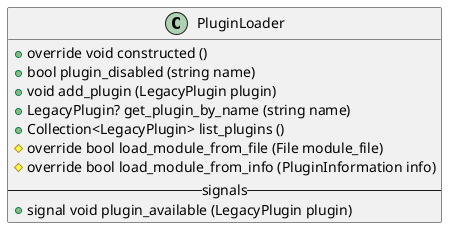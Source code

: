 /'
 '  UML include file for PluginLoader class (deprecated)
 '/

@startuml
class PluginLoader {
    +override void constructed ()
    +bool plugin_disabled (string name)
    +void add_plugin (LegacyPlugin plugin)
    +LegacyPlugin? get_plugin_by_name (string name)
    +Collection<LegacyPlugin> list_plugins ()
    #override bool load_module_from_file (File module_file)
    #override bool load_module_from_info (PluginInformation info)
    --signals--
    +signal void plugin_available (LegacyPlugin plugin)
}
@enduml
